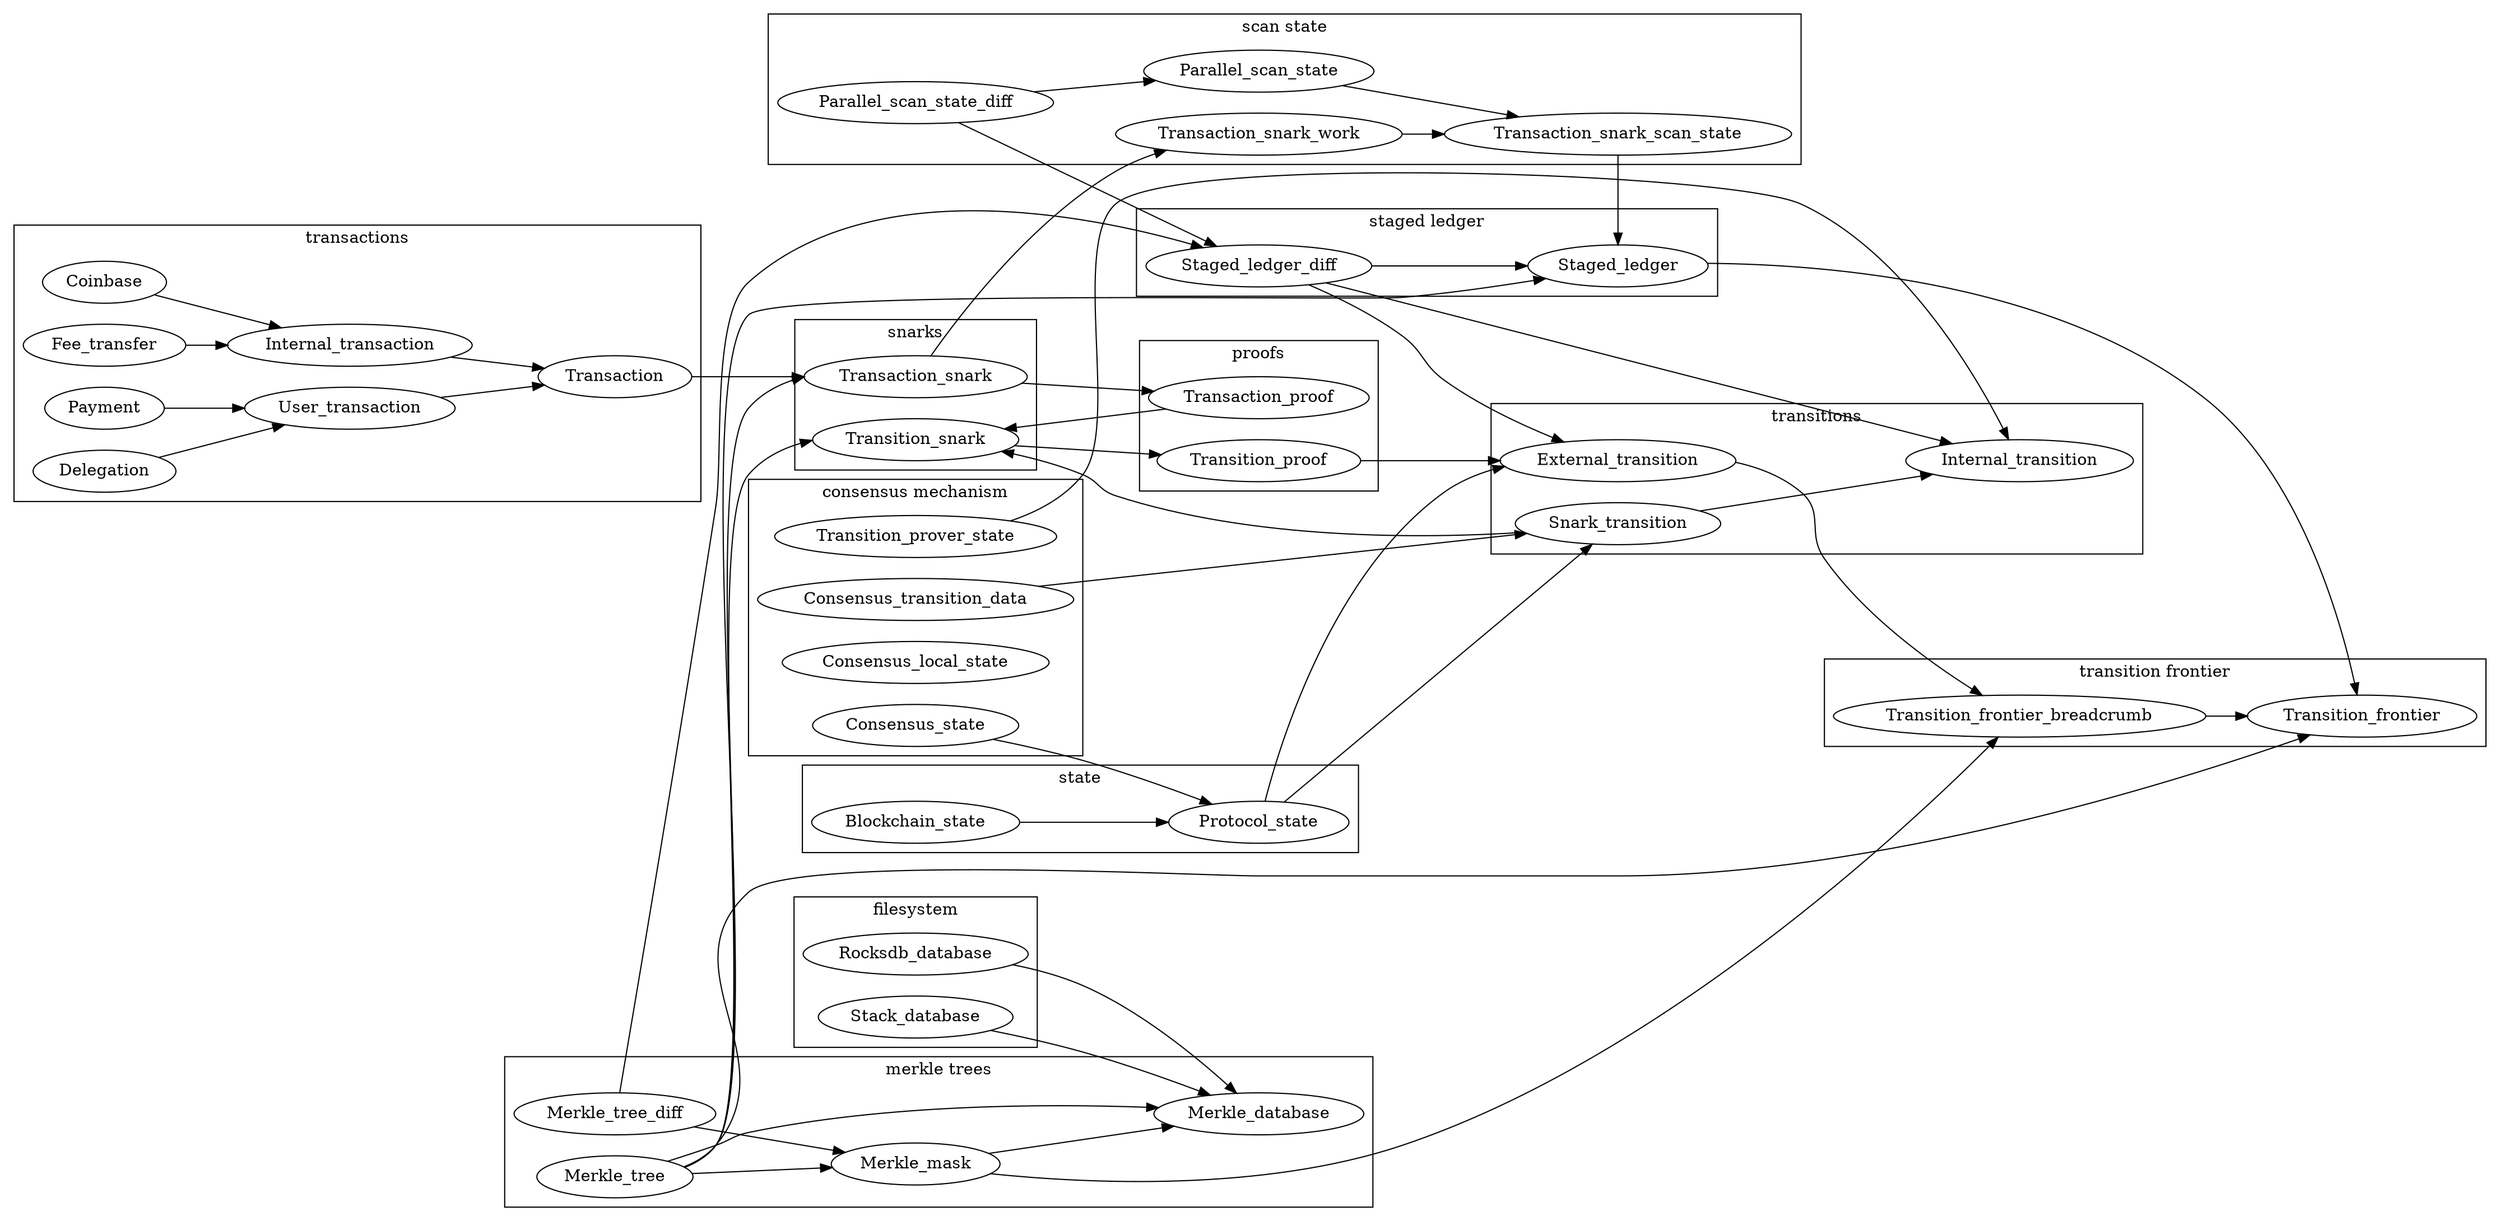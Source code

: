 digraph data_structures {
  rankdir=LR;

  subgraph cluster_transactions {
    label="transactions";
    {Coinbase Fee_transfer} -> Internal_transaction;
    {Payment Delegation} -> User_transaction;
    {Internal_transaction User_transaction} -> Transaction;
  }

  subgraph cluster_merkle_trees {
    label="merkle trees";
    Merkle_tree -> {Merkle_mask Merkle_database};
    Merkle_tree_diff -> Merkle_mask -> Merkle_database;
  }
  subgraph cluster_filesystem { label="filesystem"; {Rocksdb_database Stack_database}; }
  {Rocksdb_database Stack_database} -> Merkle_database;

  subgraph cluster_scan_state {
    label="scan state";
    Parallel_scan_state_diff -> Parallel_scan_state;
    {Parallel_scan_state Transaction_snark_work} -> Transaction_snark_scan_state;
  }

  subgraph cluster_staged_ledger {
    label="staged ledger";
    {Merkle_tree Transaction_snark_scan_state Staged_ledger_diff} -> Staged_ledger
    {Merkle_tree_diff Parallel_scan_state_diff} -> Staged_ledger_diff;
  }

  subgraph cluster_snarks { label="snarks"; {Transition_snark Transaction_snark}; }
  subgraph cluster_proofs { label="proofs"; {Transition_proof Transaction_proof}; }
  {Merkle_tree Transaction} -> Transaction_snark -> {Transaction_proof Transaction_snark_work};
  {Snark_transition Merkle_tree Transaction_proof} -> Transition_snark -> Transition_proof;

  subgraph cluster_consensus {
    label="consensus mechanism";
    {Consensus_state Consensus_transition_data Consensus_local_state Transition_prover_state};
  }

  subgraph cluster_state {
    label="state";
    {Blockchain_state Consensus_state} -> Protocol_state;
  }

  subgraph cluster_transitions {
    label="transitions";
    {Protocol_state Consensus_transition_data} -> Snark_transition;
    {Snark_transition Transition_prover_state} -> Internal_transition;
    {Protocol_state Transition_proof} -> External_transition;
  }
  Staged_ledger_diff -> {Internal_transition External_transition}

  subgraph cluster_transition_frontier {
    label="transition frontier";
    {External_transition Merkle_mask} -> Transition_frontier_breadcrumb;
    {Transition_frontier_breadcrumb Staged_ledger Merkle_tree} -> Transition_frontier;
  }
}
